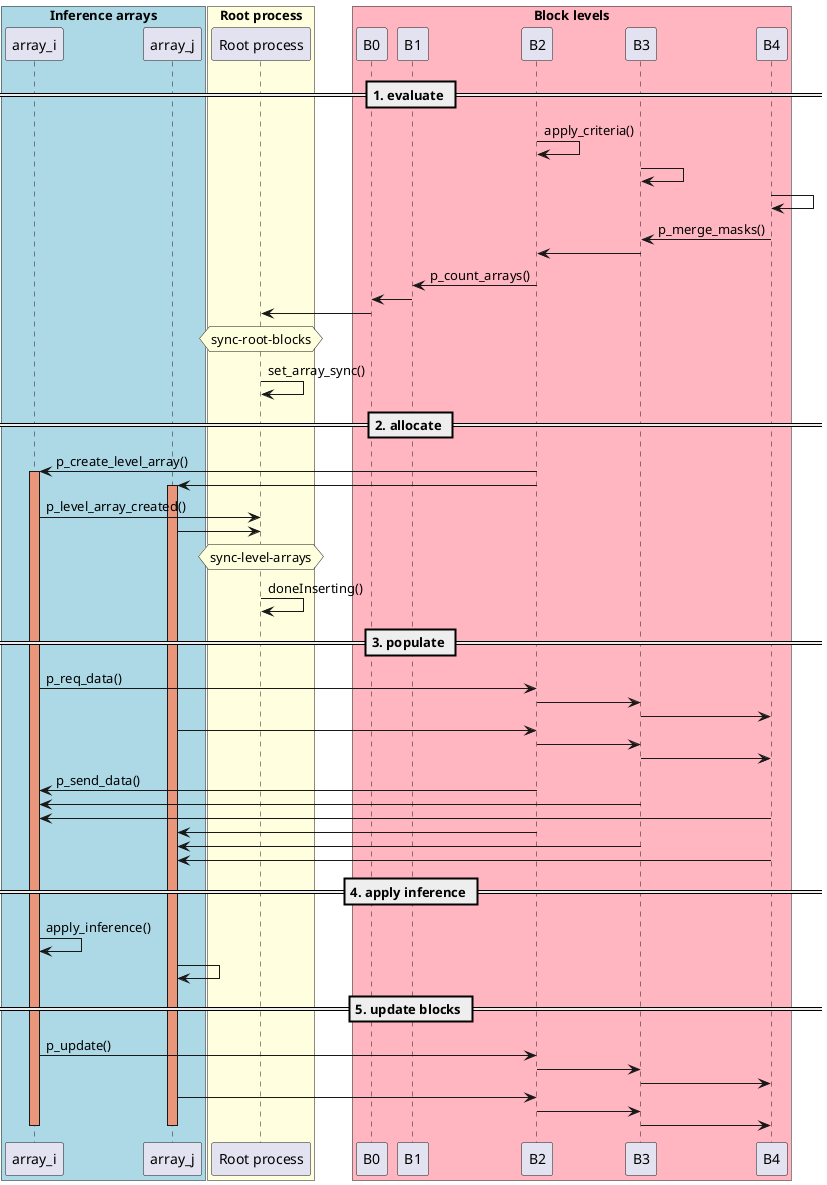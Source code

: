    @startuml

   box "Inference arrays" #LightBlue
   participant array_i as a0
   participant array_j as a2
   end box

   box "Root process" #LightYellow
   participant "Root process" as root
   end box

   box "Block levels" #LightPink
   participant "B0" as b0
   participant "B1" as b1
   participant "B2" as b2
   participant "B3" as b3
   participant "B4" as b4
   end box

   == 1. evaluate ==

   b2 -> b2 : apply_criteria()
   b3 -> b3
   b4 -> b4

   b4 -> b3 : p_merge_masks()
   b3 -> b2

   b2 -> b1 : p_count_arrays()
   b1 -> b0
   b0 -> root

   hnote over root : sync-root-blocks

   root -> root : set_array_sync()

   == 2. allocate ==

   b2 -> a0 : p_create_level_array()
   activate a0 #DarkSalmon
   b2 -> a2
   activate a2 #DarkSalmon

   a0 -> root : p_level_array_created()
   a2 -> root

   hnote over root : sync-level-arrays
   root -> root : doneInserting()

   == 3. populate ==

   a0 -> b2 : p_req_data()
   b2 -> b3
   b3 -> b4

   a2 -> b2
   b2 -> b3
   b3 -> b4

   b2 ->   a0 : p_send_data()
   b3 ->   a0
   b4 ->   a0

   b2  ->   a2
   b3  ->   a2
   b4  ->   a2

   == 4. apply inference ==

   a0 -> a0 : apply_inference()
   a2 -> a2

  == 5. update blocks ==

   a0 -> b2 : p_update()
   b2 -> b3
   b3 -> b4

   a2 -> b2
   b2 -> b3
   b3 -> b4


   deactivate a0
   deactivate a2

@enduml